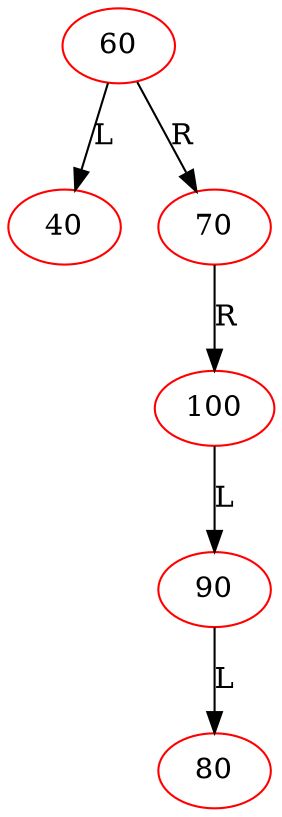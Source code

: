 digraph BiTreeDelete {
"60" -> {"40"} [label="L"]
"60" -> {"70"} [label="R"]
"70" -> {"100"} [label="R"]
"100" -> {"90"} [label="L"]
"90" -> {"80"} [label="L"]
"60" [color=red]
"40" [color=red]
"70" [color=red]
"100" [color=red]
"90" [color=red]
"80" [color=red]
}
